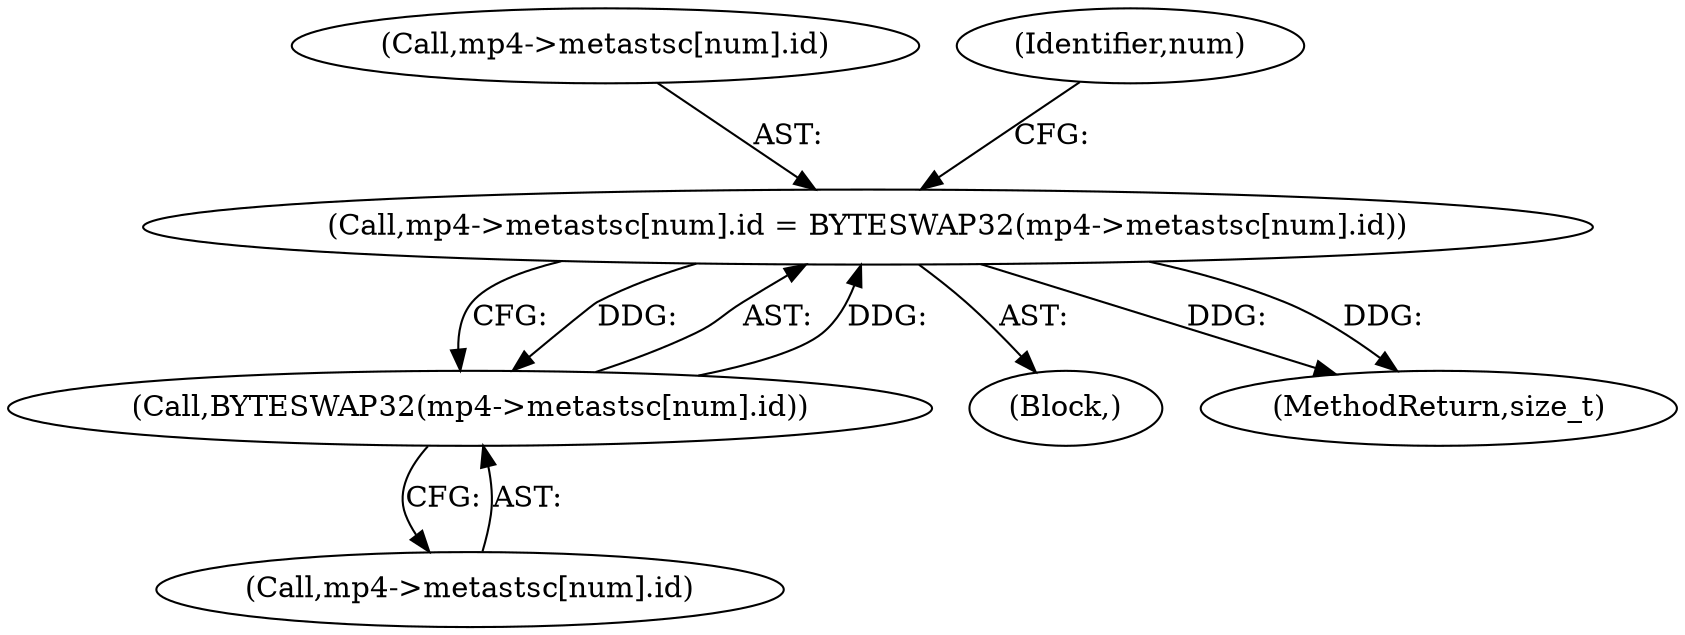 digraph "0_gpmf-parser_341f12cd5b97ab419e53853ca00176457c9f1681_5@array" {
"1000906" [label="(Call,mp4->metastsc[num].id = BYTESWAP32(mp4->metastsc[num].id))"];
"1000914" [label="(Call,BYTESWAP32(mp4->metastsc[num].id))"];
"1000906" [label="(Call,mp4->metastsc[num].id = BYTESWAP32(mp4->metastsc[num].id))"];
"1000907" [label="(Call,mp4->metastsc[num].id)"];
"1000923" [label="(Identifier,num)"];
"1000871" [label="(Block,)"];
"1000914" [label="(Call,BYTESWAP32(mp4->metastsc[num].id))"];
"1000915" [label="(Call,mp4->metastsc[num].id)"];
"1000906" [label="(Call,mp4->metastsc[num].id = BYTESWAP32(mp4->metastsc[num].id))"];
"1002145" [label="(MethodReturn,size_t)"];
"1000906" -> "1000871"  [label="AST: "];
"1000906" -> "1000914"  [label="CFG: "];
"1000907" -> "1000906"  [label="AST: "];
"1000914" -> "1000906"  [label="AST: "];
"1000923" -> "1000906"  [label="CFG: "];
"1000906" -> "1002145"  [label="DDG: "];
"1000906" -> "1002145"  [label="DDG: "];
"1000914" -> "1000906"  [label="DDG: "];
"1000906" -> "1000914"  [label="DDG: "];
"1000914" -> "1000915"  [label="CFG: "];
"1000915" -> "1000914"  [label="AST: "];
}
